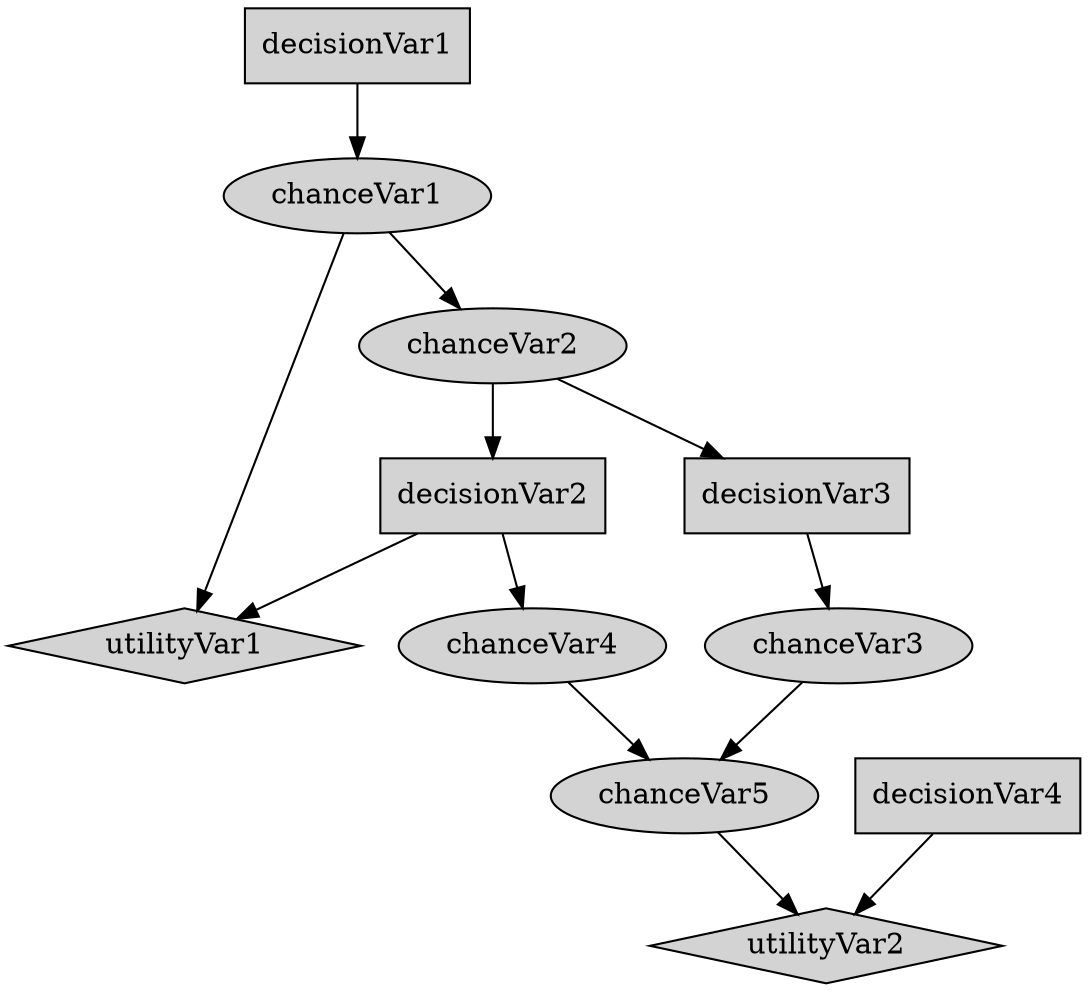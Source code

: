 digraph "no_name" {
  node [bgcolor="#AAAAAA", style=filled];
node [shape = box];
  decisionVar1;  decisionVar2;  decisionVar3;  decisionVar4;
node [shape = diamond];
  utilityVar1;  utilityVar2;
node [shape = ellipse];
  chanceVar1;  chanceVar2;  chanceVar3;  chanceVar4;  chanceVar5;
  decisionVar1 -> chanceVar1;
  decisionVar2 -> utilityVar1;
  decisionVar2 -> chanceVar4;
  decisionVar3 -> chanceVar3;
  decisionVar4 -> utilityVar2;
  chanceVar1 -> utilityVar1;
  chanceVar1 -> chanceVar2;
  chanceVar2 -> decisionVar2;
  chanceVar2 -> decisionVar3;
  chanceVar3 -> chanceVar5;
  chanceVar4 -> chanceVar5;
  chanceVar5 -> utilityVar2;

}
